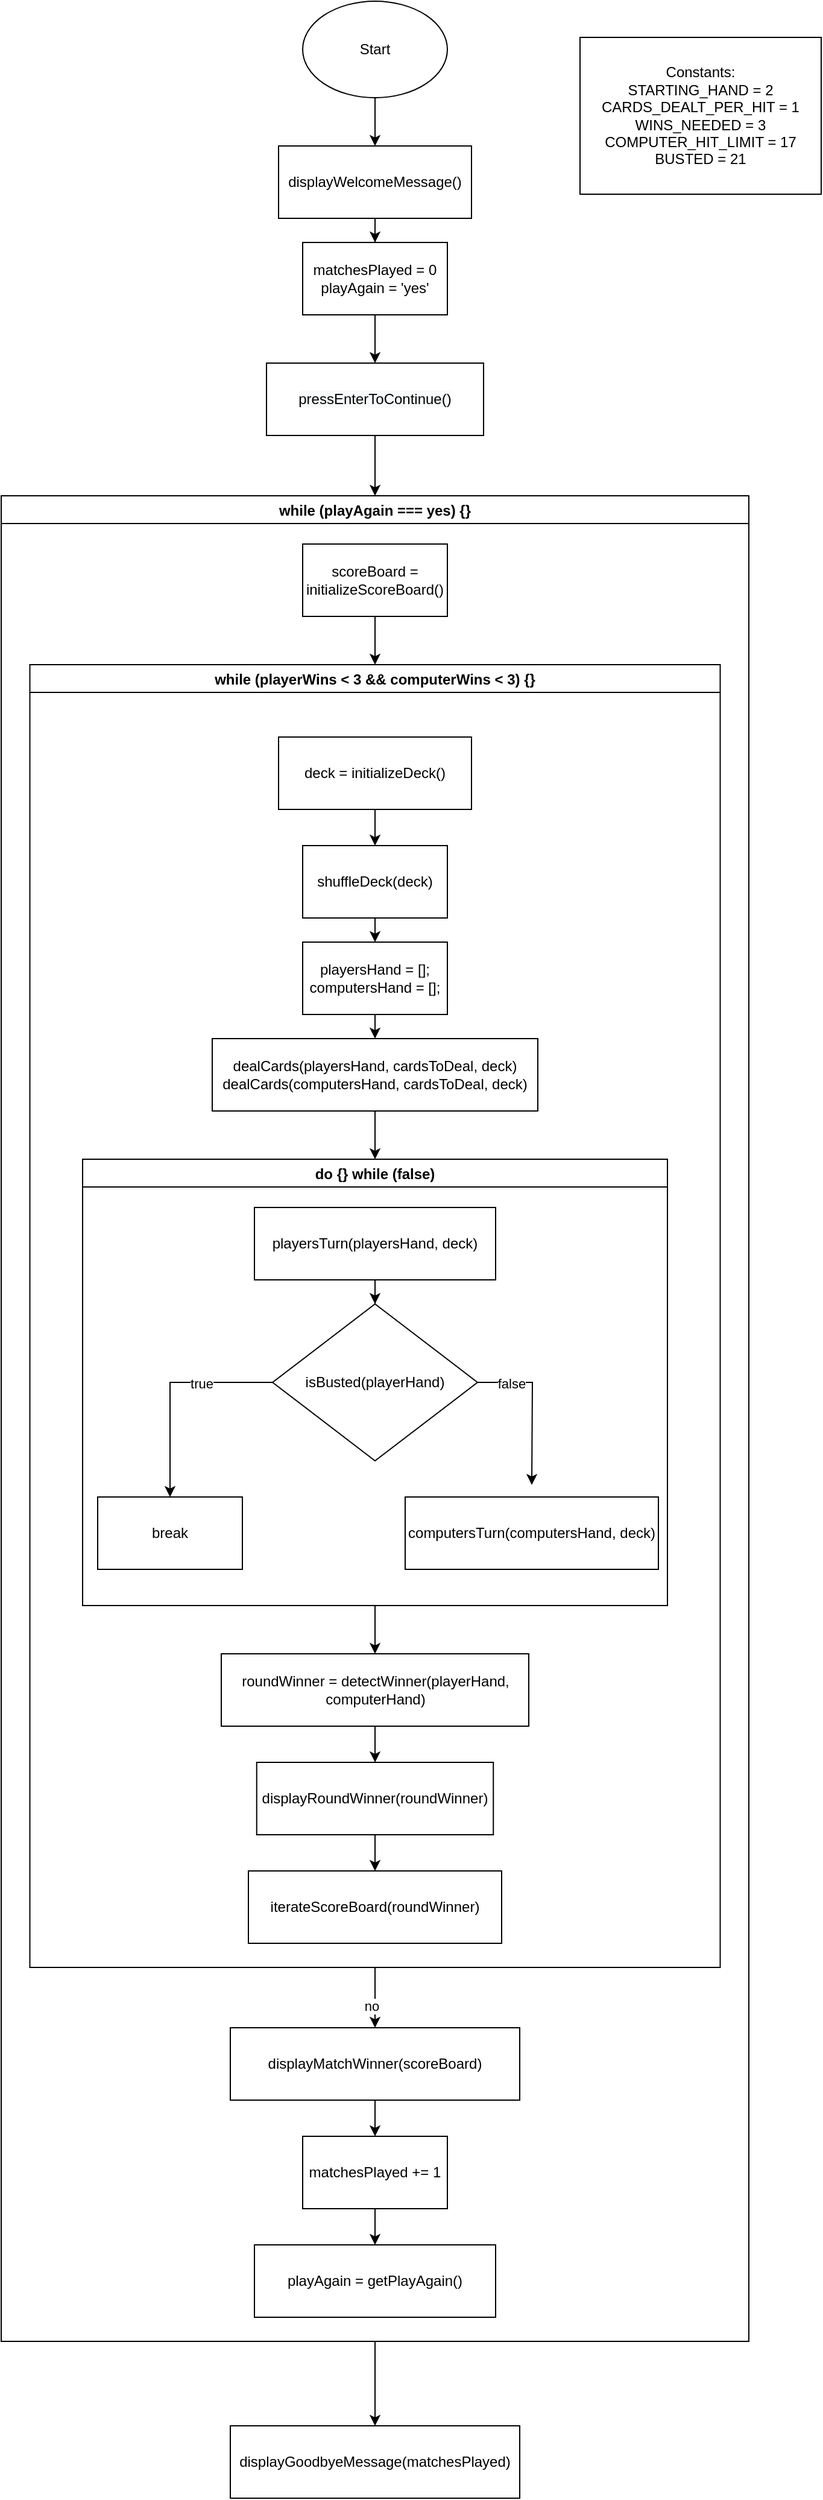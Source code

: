 <mxfile version="15.9.1" type="device" pages="2"><diagram id="lWIOy8nZNIRXL8tx4XxA" name="main"><mxGraphModel dx="700" dy="794" grid="1" gridSize="10" guides="1" tooltips="1" connect="1" arrows="1" fold="1" page="1" pageScale="1" pageWidth="850" pageHeight="1100" math="0" shadow="0"><root><mxCell id="0"/><mxCell id="1" parent="0"/><mxCell id="G7EuP2yfYpLCrUvQxQXF-17" value="" style="edgeStyle=orthogonalEdgeStyle;rounded=0;orthogonalLoop=1;jettySize=auto;html=1;" edge="1" parent="1" source="G7EuP2yfYpLCrUvQxQXF-15" target="G7EuP2yfYpLCrUvQxQXF-16"><mxGeometry relative="1" as="geometry"/></mxCell><mxCell id="G7EuP2yfYpLCrUvQxQXF-15" value="Start" style="ellipse;whiteSpace=wrap;html=1;" vertex="1" parent="1"><mxGeometry x="340" y="10" width="120" height="80" as="geometry"/></mxCell><mxCell id="VSYwUnGy4g4CMFo7M0jh-8" value="" style="edgeStyle=orthogonalEdgeStyle;rounded=0;orthogonalLoop=1;jettySize=auto;html=1;" edge="1" parent="1" source="G7EuP2yfYpLCrUvQxQXF-16" target="VSYwUnGy4g4CMFo7M0jh-7"><mxGeometry relative="1" as="geometry"/></mxCell><mxCell id="G7EuP2yfYpLCrUvQxQXF-16" value="displayWelcomeMessage()" style="whiteSpace=wrap;html=1;" vertex="1" parent="1"><mxGeometry x="320" y="130" width="160" height="60" as="geometry"/></mxCell><mxCell id="lSIhr-zPzgfz33X5Jbnh-2" value="Constants:&lt;br&gt;STARTING_HAND = 2&lt;br&gt;CARDS_DEALT_PER_HIT = 1&lt;br&gt;WINS_NEEDED = 3&lt;br&gt;COMPUTER_HIT_LIMIT = 17&lt;br&gt;BUSTED = 21" style="rounded=0;whiteSpace=wrap;html=1;" vertex="1" parent="1"><mxGeometry x="570" y="40" width="200" height="130" as="geometry"/></mxCell><mxCell id="fbfoGa27paIGRRn3t2MH-25" style="edgeStyle=orthogonalEdgeStyle;rounded=0;orthogonalLoop=1;jettySize=auto;html=1;exitX=0.5;exitY=1;exitDx=0;exitDy=0;entryX=0.5;entryY=0;entryDx=0;entryDy=0;" edge="1" parent="1" source="VSYwUnGy4g4CMFo7M0jh-1" target="fbfoGa27paIGRRn3t2MH-17"><mxGeometry relative="1" as="geometry"/></mxCell><mxCell id="VSYwUnGy4g4CMFo7M0jh-1" value="&lt;meta charset=&quot;utf-8&quot;&gt;&lt;span style=&quot;color: rgb(0, 0, 0); font-family: helvetica; font-size: 12px; font-style: normal; font-weight: 400; letter-spacing: normal; text-align: center; text-indent: 0px; text-transform: none; word-spacing: 0px; background-color: rgb(248, 249, 250); display: inline; float: none;&quot;&gt;pressEnterToContinue()&lt;/span&gt;" style="rounded=0;whiteSpace=wrap;html=1;" vertex="1" parent="1"><mxGeometry x="310" y="310" width="180" height="60" as="geometry"/></mxCell><mxCell id="fbfoGa27paIGRRn3t2MH-26" style="edgeStyle=orthogonalEdgeStyle;rounded=0;orthogonalLoop=1;jettySize=auto;html=1;exitX=0.5;exitY=1;exitDx=0;exitDy=0;entryX=0.5;entryY=0;entryDx=0;entryDy=0;" edge="1" parent="1" source="VSYwUnGy4g4CMFo7M0jh-7" target="VSYwUnGy4g4CMFo7M0jh-1"><mxGeometry relative="1" as="geometry"/></mxCell><mxCell id="VSYwUnGy4g4CMFo7M0jh-7" value="matchesPlayed = 0&lt;br&gt;playAgain = 'yes'" style="rounded=0;whiteSpace=wrap;html=1;" vertex="1" parent="1"><mxGeometry x="340" y="210" width="120" height="60" as="geometry"/></mxCell><mxCell id="VSYwUnGy4g4CMFo7M0jh-27" value="displayGoodbyeMessage(matchesPlayed)" style="whiteSpace=wrap;html=1;" vertex="1" parent="1"><mxGeometry x="280" y="2020" width="240" height="60" as="geometry"/></mxCell><mxCell id="fbfoGa27paIGRRn3t2MH-21" value="" style="edgeStyle=orthogonalEdgeStyle;rounded=0;orthogonalLoop=1;jettySize=auto;html=1;" edge="1" parent="1" source="fbfoGa27paIGRRn3t2MH-17" target="VSYwUnGy4g4CMFo7M0jh-27"><mxGeometry relative="1" as="geometry"/></mxCell><mxCell id="fbfoGa27paIGRRn3t2MH-17" value="while (playAgain === yes) {}" style="swimlane;" vertex="1" parent="1"><mxGeometry x="90" y="420" width="620" height="1530" as="geometry"><mxRectangle x="90" y="440" width="190" height="23" as="alternateBounds"/></mxGeometry></mxCell><mxCell id="VSYwUnGy4g4CMFo7M0jh-16" value="playAgain = getPlayAgain()" style="rounded=0;whiteSpace=wrap;html=1;" vertex="1" parent="fbfoGa27paIGRRn3t2MH-17"><mxGeometry x="210" y="1450" width="200" height="60" as="geometry"/></mxCell><mxCell id="fbfoGa27paIGRRn3t2MH-23" value="" style="edgeStyle=orthogonalEdgeStyle;rounded=0;orthogonalLoop=1;jettySize=auto;html=1;" edge="1" parent="fbfoGa27paIGRRn3t2MH-17" source="VSYwUnGy4g4CMFo7M0jh-22" target="VSYwUnGy4g4CMFo7M0jh-16"><mxGeometry relative="1" as="geometry"/></mxCell><mxCell id="VSYwUnGy4g4CMFo7M0jh-22" value="matchesPlayed += 1" style="rounded=0;whiteSpace=wrap;html=1;" vertex="1" parent="fbfoGa27paIGRRn3t2MH-17"><mxGeometry x="250" y="1360" width="120" height="60" as="geometry"/></mxCell><mxCell id="H_WZpx96XyZz0_W9nNRd-23" style="edgeStyle=orthogonalEdgeStyle;rounded=0;orthogonalLoop=1;jettySize=auto;html=1;exitX=0.5;exitY=1;exitDx=0;exitDy=0;entryX=0.5;entryY=0;entryDx=0;entryDy=0;" edge="1" parent="fbfoGa27paIGRRn3t2MH-17" source="H_WZpx96XyZz0_W9nNRd-20" target="VSYwUnGy4g4CMFo7M0jh-22"><mxGeometry relative="1" as="geometry"/></mxCell><mxCell id="H_WZpx96XyZz0_W9nNRd-20" value="displayMatchWinner(scoreBoard)" style="whiteSpace=wrap;html=1;" vertex="1" parent="fbfoGa27paIGRRn3t2MH-17"><mxGeometry x="190" y="1270" width="240" height="60" as="geometry"/></mxCell><mxCell id="fbfoGa27paIGRRn3t2MH-12" style="edgeStyle=orthogonalEdgeStyle;rounded=0;orthogonalLoop=1;jettySize=auto;html=1;exitX=0.5;exitY=1;exitDx=0;exitDy=0;" edge="1" parent="fbfoGa27paIGRRn3t2MH-17" source="fbfoGa27paIGRRn3t2MH-10" target="H_WZpx96XyZz0_W9nNRd-20"><mxGeometry relative="1" as="geometry"/></mxCell><mxCell id="fbfoGa27paIGRRn3t2MH-13" value="no" style="edgeLabel;html=1;align=center;verticalAlign=middle;resizable=0;points=[];" vertex="1" connectable="0" parent="fbfoGa27paIGRRn3t2MH-12"><mxGeometry x="0.253" y="-3" relative="1" as="geometry"><mxPoint as="offset"/></mxGeometry></mxCell><mxCell id="fbfoGa27paIGRRn3t2MH-10" value="while (playerWins &lt; 3 &amp;&amp; computerWins &lt; 3) {}" style="swimlane;" vertex="1" parent="fbfoGa27paIGRRn3t2MH-17"><mxGeometry x="23.75" y="140" width="572.5" height="1080" as="geometry"><mxRectangle x="23.75" y="140" width="330" height="23" as="alternateBounds"/></mxGeometry></mxCell><mxCell id="2og0o56EL1oVTJWoc_Cj-6" value="deck = initializeDeck()" style="rounded=0;whiteSpace=wrap;html=1;" vertex="1" parent="fbfoGa27paIGRRn3t2MH-10"><mxGeometry x="206.25" y="60" width="160" height="60" as="geometry"/></mxCell><mxCell id="2og0o56EL1oVTJWoc_Cj-7" value="shuffleDeck(deck)" style="rounded=0;whiteSpace=wrap;html=1;" vertex="1" parent="fbfoGa27paIGRRn3t2MH-10"><mxGeometry x="226.25" y="150" width="120" height="60" as="geometry"/></mxCell><mxCell id="R96JDSog8m2K266oRrG6-4" style="edgeStyle=orthogonalEdgeStyle;rounded=0;orthogonalLoop=1;jettySize=auto;html=1;exitX=0.5;exitY=1;exitDx=0;exitDy=0;entryX=0.5;entryY=0;entryDx=0;entryDy=0;" edge="1" parent="fbfoGa27paIGRRn3t2MH-10" source="2og0o56EL1oVTJWoc_Cj-6" target="2og0o56EL1oVTJWoc_Cj-7"><mxGeometry relative="1" as="geometry"/></mxCell><mxCell id="lSIhr-zPzgfz33X5Jbnh-1" value="dealCards(playersHand, cardsToDeal, deck)&lt;br&gt;dealCards(computersHand, cardsToDeal, deck)" style="rounded=0;whiteSpace=wrap;html=1;" vertex="1" parent="fbfoGa27paIGRRn3t2MH-10"><mxGeometry x="151.25" y="310" width="270" height="60" as="geometry"/></mxCell><mxCell id="R96JDSog8m2K266oRrG6-6" style="edgeStyle=orthogonalEdgeStyle;rounded=0;orthogonalLoop=1;jettySize=auto;html=1;exitX=0.5;exitY=1;exitDx=0;exitDy=0;entryX=0.5;entryY=0;entryDx=0;entryDy=0;" edge="1" parent="fbfoGa27paIGRRn3t2MH-10" source="wOCN2WGfuPBS22baP3_9-1" target="lSIhr-zPzgfz33X5Jbnh-1"><mxGeometry relative="1" as="geometry"/></mxCell><mxCell id="wOCN2WGfuPBS22baP3_9-1" value="playersHand = [];&lt;br&gt;computersHand = [];" style="rounded=0;whiteSpace=wrap;html=1;" vertex="1" parent="fbfoGa27paIGRRn3t2MH-10"><mxGeometry x="226.25" y="230" width="120" height="60" as="geometry"/></mxCell><mxCell id="R96JDSog8m2K266oRrG6-5" style="edgeStyle=orthogonalEdgeStyle;rounded=0;orthogonalLoop=1;jettySize=auto;html=1;exitX=0.5;exitY=1;exitDx=0;exitDy=0;entryX=0.5;entryY=0;entryDx=0;entryDy=0;" edge="1" parent="fbfoGa27paIGRRn3t2MH-10" source="2og0o56EL1oVTJWoc_Cj-7" target="wOCN2WGfuPBS22baP3_9-1"><mxGeometry relative="1" as="geometry"/></mxCell><mxCell id="iU8BF_GRnLj0OYyrMnX4-2" value="" style="edgeStyle=orthogonalEdgeStyle;rounded=0;orthogonalLoop=1;jettySize=auto;html=1;" edge="1" parent="fbfoGa27paIGRRn3t2MH-10" source="H_WZpx96XyZz0_W9nNRd-1" target="iU8BF_GRnLj0OYyrMnX4-1"><mxGeometry relative="1" as="geometry"/></mxCell><mxCell id="H_WZpx96XyZz0_W9nNRd-1" value="roundWinner = detectWinner(playerHand, computerHand)" style="rounded=0;whiteSpace=wrap;html=1;" vertex="1" parent="fbfoGa27paIGRRn3t2MH-10"><mxGeometry x="158.75" y="820" width="255" height="60" as="geometry"/></mxCell><mxCell id="fbfoGa27paIGRRn3t2MH-4" value="" style="edgeStyle=orthogonalEdgeStyle;rounded=0;orthogonalLoop=1;jettySize=auto;html=1;" edge="1" parent="fbfoGa27paIGRRn3t2MH-10" source="s9azeDoiBJM0u7TbXO3a-2" target="H_WZpx96XyZz0_W9nNRd-1"><mxGeometry relative="1" as="geometry"/></mxCell><mxCell id="s9azeDoiBJM0u7TbXO3a-2" value="do {} while (false)" style="swimlane;vertical=0;" vertex="1" parent="fbfoGa27paIGRRn3t2MH-10"><mxGeometry x="43.75" y="410" width="485" height="370" as="geometry"><mxRectangle x="157.5" y="1000" width="30" height="140" as="alternateBounds"/></mxGeometry></mxCell><mxCell id="S1wkGe-wE7DzkpoqtI-S-6" value="computersTurn(computersHand, deck)" style="whiteSpace=wrap;html=1;" vertex="1" parent="s9azeDoiBJM0u7TbXO3a-2"><mxGeometry x="267.5" y="280" width="210" height="60" as="geometry"/></mxCell><mxCell id="fBx6wxAkXaO-Atyx9gEH-1" value="playersTurn(playersHand, deck)" style="rounded=0;whiteSpace=wrap;html=1;" vertex="1" parent="s9azeDoiBJM0u7TbXO3a-2"><mxGeometry x="142.5" y="40" width="200" height="60" as="geometry"/></mxCell><mxCell id="fbfoGa27paIGRRn3t2MH-7" style="edgeStyle=orthogonalEdgeStyle;rounded=0;orthogonalLoop=1;jettySize=auto;html=1;exitX=0;exitY=0.5;exitDx=0;exitDy=0;entryX=0.5;entryY=0;entryDx=0;entryDy=0;" edge="1" parent="s9azeDoiBJM0u7TbXO3a-2" source="2uuJ_W5tQwxNVYPks0C_-1" target="H_WZpx96XyZz0_W9nNRd-9"><mxGeometry relative="1" as="geometry"/></mxCell><mxCell id="fbfoGa27paIGRRn3t2MH-9" value="true" style="edgeLabel;html=1;align=center;verticalAlign=middle;resizable=0;points=[];" vertex="1" connectable="0" parent="fbfoGa27paIGRRn3t2MH-7"><mxGeometry x="-0.344" y="1" relative="1" as="geometry"><mxPoint as="offset"/></mxGeometry></mxCell><mxCell id="2uuJ_W5tQwxNVYPks0C_-1" value="isBusted(playerHand)" style="rhombus;whiteSpace=wrap;html=1;" vertex="1" parent="s9azeDoiBJM0u7TbXO3a-2"><mxGeometry x="157.5" y="120" width="170" height="130" as="geometry"/></mxCell><mxCell id="S1wkGe-wE7DzkpoqtI-S-3" value="" style="edgeStyle=orthogonalEdgeStyle;rounded=0;orthogonalLoop=1;jettySize=auto;html=1;" edge="1" parent="s9azeDoiBJM0u7TbXO3a-2" source="fBx6wxAkXaO-Atyx9gEH-1" target="2uuJ_W5tQwxNVYPks0C_-1"><mxGeometry relative="1" as="geometry"/></mxCell><mxCell id="H_WZpx96XyZz0_W9nNRd-9" value="break" style="rounded=0;whiteSpace=wrap;html=1;" vertex="1" parent="s9azeDoiBJM0u7TbXO3a-2"><mxGeometry x="12.5" y="280" width="120" height="60" as="geometry"/></mxCell><mxCell id="fbfoGa27paIGRRn3t2MH-3" style="edgeStyle=orthogonalEdgeStyle;rounded=0;orthogonalLoop=1;jettySize=auto;html=1;exitX=0.5;exitY=1;exitDx=0;exitDy=0;" edge="1" parent="fbfoGa27paIGRRn3t2MH-10" source="lSIhr-zPzgfz33X5Jbnh-1" target="s9azeDoiBJM0u7TbXO3a-2"><mxGeometry relative="1" as="geometry"/></mxCell><mxCell id="fbfoGa27paIGRRn3t2MH-6" style="edgeStyle=orthogonalEdgeStyle;rounded=0;orthogonalLoop=1;jettySize=auto;html=1;" edge="1" parent="fbfoGa27paIGRRn3t2MH-10" source="2uuJ_W5tQwxNVYPks0C_-1"><mxGeometry relative="1" as="geometry"><mxPoint x="416.25" y="680" as="targetPoint"/></mxGeometry></mxCell><mxCell id="fbfoGa27paIGRRn3t2MH-8" value="false" style="edgeLabel;html=1;align=center;verticalAlign=middle;resizable=0;points=[];" vertex="1" connectable="0" parent="fbfoGa27paIGRRn3t2MH-6"><mxGeometry x="-0.569" y="-1" relative="1" as="geometry"><mxPoint as="offset"/></mxGeometry></mxCell><mxCell id="iU8BF_GRnLj0OYyrMnX4-3" style="edgeStyle=orthogonalEdgeStyle;rounded=0;orthogonalLoop=1;jettySize=auto;html=1;exitX=0.5;exitY=1;exitDx=0;exitDy=0;entryX=0.5;entryY=0;entryDx=0;entryDy=0;" edge="1" parent="fbfoGa27paIGRRn3t2MH-10" source="iU8BF_GRnLj0OYyrMnX4-1" target="H_WZpx96XyZz0_W9nNRd-16"><mxGeometry relative="1" as="geometry"/></mxCell><mxCell id="iU8BF_GRnLj0OYyrMnX4-1" value="displayRoundWinner(roundWinner)" style="rounded=0;whiteSpace=wrap;html=1;" vertex="1" parent="fbfoGa27paIGRRn3t2MH-10"><mxGeometry x="188.12" y="910" width="196.25" height="60" as="geometry"/></mxCell><mxCell id="H_WZpx96XyZz0_W9nNRd-16" value="iterateScoreBoard(roundWinner)" style="rounded=0;whiteSpace=wrap;html=1;" vertex="1" parent="fbfoGa27paIGRRn3t2MH-10"><mxGeometry x="181.25" y="1000" width="210" height="60" as="geometry"/></mxCell><mxCell id="xpywK_C7ixjpaBhUuqqu-1" value="scoreBoard = initializeScoreBoard()" style="rounded=0;whiteSpace=wrap;html=1;" vertex="1" parent="fbfoGa27paIGRRn3t2MH-17"><mxGeometry x="250" y="40" width="120" height="60" as="geometry"/></mxCell><mxCell id="fbfoGa27paIGRRn3t2MH-16" style="edgeStyle=orthogonalEdgeStyle;rounded=0;orthogonalLoop=1;jettySize=auto;html=1;exitX=0.5;exitY=1;exitDx=0;exitDy=0;entryX=0.5;entryY=0;entryDx=0;entryDy=0;" edge="1" parent="fbfoGa27paIGRRn3t2MH-17" source="xpywK_C7ixjpaBhUuqqu-1" target="fbfoGa27paIGRRn3t2MH-10"><mxGeometry relative="1" as="geometry"/></mxCell></root></mxGraphModel></diagram><diagram id="n4_nzrnBQvCJm1TjXlZz" name="functions"><mxGraphModel dx="700" dy="794" grid="1" gridSize="10" guides="1" tooltips="1" connect="1" arrows="1" fold="1" page="1" pageScale="1" pageWidth="850" pageHeight="1100" math="0" shadow="0"><root><mxCell id="cDJ7r_4bZ1670VVDA0Gz-0"/><mxCell id="cDJ7r_4bZ1670VVDA0Gz-1" parent="cDJ7r_4bZ1670VVDA0Gz-0"/><mxCell id="zrqhie_4JizUkS_XKre7-0" value="&lt;u&gt;displayWelcomeMessage()&lt;/u&gt;&lt;br&gt;input: none&lt;br&gt;output: welcome message and rules" style="rounded=0;whiteSpace=wrap;html=1;" vertex="1" parent="cDJ7r_4bZ1670VVDA0Gz-1"><mxGeometry x="70" y="30" width="180" height="70" as="geometry"/></mxCell><mxCell id="PYx_ri3zrA_lzCp15a-L-0" value="&lt;u&gt;initializeDeck()&lt;/u&gt;&lt;br&gt;input: none&lt;br&gt;output: array of nested arrays" style="rounded=0;whiteSpace=wrap;html=1;" vertex="1" parent="cDJ7r_4bZ1670VVDA0Gz-1"><mxGeometry x="80" y="130" width="160" height="60" as="geometry"/></mxCell><mxCell id="PYx_ri3zrA_lzCp15a-L-1" value="&lt;u&gt;shuffleDeck(deck)&lt;br&gt;&lt;/u&gt;input: array of nested arrays&lt;br&gt;output: undefined&lt;br&gt;side effect: mutate argument" style="rounded=0;whiteSpace=wrap;html=1;" vertex="1" parent="cDJ7r_4bZ1670VVDA0Gz-1"><mxGeometry x="80" y="220" width="160" height="60" as="geometry"/></mxCell><mxCell id="3R_786Y3xnzBu3Ss2iaW-0" value="&lt;u&gt;dealCards(targetHand, cardsToDeal, deck)&lt;br&gt;&lt;/u&gt;input: array, number, array&lt;br&gt;output: undefined&lt;br&gt;side effect: remove cards from deck&lt;br&gt;side effect: add cards to hand" style="rounded=0;whiteSpace=wrap;html=1;" vertex="1" parent="cDJ7r_4bZ1670VVDA0Gz-1"><mxGeometry x="50" y="300" width="250" height="130" as="geometry"/></mxCell><mxCell id="BvNdI8oHA_ocOKxc4Jlu-0" value="&lt;u&gt;playersTurn(playersHand, deck):&lt;/u&gt;&lt;br&gt;input: array, array&lt;br&gt;output: ??&lt;br&gt;side Effect" style="rounded=0;whiteSpace=wrap;html=1;" vertex="1" parent="cDJ7r_4bZ1670VVDA0Gz-1"><mxGeometry x="50" y="450" width="250" height="90" as="geometry"/></mxCell><mxCell id="xfq6ZlDza7jPKD-U517V-0" value="&lt;span&gt;&lt;u&gt;initializeScoreBoard()&lt;/u&gt;&lt;br&gt;input: none&lt;br&gt;output: object&lt;br&gt;&lt;/span&gt;" style="rounded=0;whiteSpace=wrap;html=1;" vertex="1" parent="cDJ7r_4bZ1670VVDA0Gz-1"><mxGeometry x="332.5" y="30" width="120" height="60" as="geometry"/></mxCell><mxCell id="xfq6ZlDza7jPKD-U517V-1" value="&lt;u&gt;displayScoreBoard(scoreBoard):&lt;/u&gt;&lt;br&gt;input: object&lt;br&gt;output: undefined&lt;br&gt;side effect: write to Screen" style="rounded=0;whiteSpace=wrap;html=1;" vertex="1" parent="cDJ7r_4bZ1670VVDA0Gz-1"><mxGeometry x="332.5" y="120" width="197.5" height="90" as="geometry"/></mxCell><mxCell id="xfq6ZlDza7jPKD-U517V-4" value="&lt;u&gt;displayPlayersHand(playersHand)&lt;/u&gt;" style="rounded=0;whiteSpace=wrap;html=1;" vertex="1" parent="cDJ7r_4bZ1670VVDA0Gz-1"><mxGeometry x="335" y="230" width="215" height="50" as="geometry"/></mxCell><mxCell id="cseQML7WKYOXNM2w_3P0-3" style="edgeStyle=orthogonalEdgeStyle;rounded=0;orthogonalLoop=1;jettySize=auto;html=1;exitX=1;exitY=0.5;exitDx=0;exitDy=0;entryX=0;entryY=0.5;entryDx=0;entryDy=0;" edge="1" parent="cDJ7r_4bZ1670VVDA0Gz-1" target="cseQML7WKYOXNM2w_3P0-2"><mxGeometry relative="1" as="geometry"><mxPoint x="315" y="775" as="sourcePoint"/></mxGeometry></mxCell><mxCell id="cseQML7WKYOXNM2w_3P0-6" value="yes" style="edgeLabel;html=1;align=center;verticalAlign=middle;resizable=0;points=[];" vertex="1" connectable="0" parent="cseQML7WKYOXNM2w_3P0-3"><mxGeometry x="-0.467" y="3" relative="1" as="geometry"><mxPoint as="offset"/></mxGeometry></mxCell><mxCell id="855MFE_q6mwZ8Rrm0cke-14" value="playersTurn(playersHand, deck)" style="text;html=1;strokeColor=none;fillColor=none;align=center;verticalAlign=middle;whiteSpace=wrap;rounded=0;" vertex="1" parent="cDJ7r_4bZ1670VVDA0Gz-1"><mxGeometry x="292.5" y="580" width="220" height="30" as="geometry"/></mxCell><mxCell id="0thbAXHFlwU5QXXglq_e-0" value="getPlayerChoice():&lt;br&gt;input:&amp;nbsp;&lt;br&gt;output: 'hit' or 'stay'" style="rounded=0;whiteSpace=wrap;html=1;" vertex="1" parent="cDJ7r_4bZ1670VVDA0Gz-1"><mxGeometry x="620" y="320" width="120" height="60" as="geometry"/></mxCell><mxCell id="R6OLeNdQOWShAsoNwSpG-0" value="&lt;u&gt;computersTurn(computersHand, deck):&lt;/u&gt;&lt;br&gt;input: array, array&lt;br&gt;output: ??&lt;br&gt;side Effect" style="rounded=0;whiteSpace=wrap;html=1;" vertex="1" parent="cDJ7r_4bZ1670VVDA0Gz-1"><mxGeometry x="450" y="410" width="250" height="90" as="geometry"/></mxCell><mxCell id="R6OLeNdQOWShAsoNwSpG-3" value="getPlayerChoice()" style="text;html=1;strokeColor=none;fillColor=none;align=center;verticalAlign=middle;whiteSpace=wrap;rounded=0;" vertex="1" parent="cDJ7r_4bZ1670VVDA0Gz-1"><mxGeometry x="1055" y="410" width="120" height="30" as="geometry"/></mxCell><mxCell id="R6OLeNdQOWShAsoNwSpG-15" value="" style="edgeStyle=orthogonalEdgeStyle;rounded=0;orthogonalLoop=1;jettySize=auto;html=1;" edge="1" parent="cDJ7r_4bZ1670VVDA0Gz-1" source="R6OLeNdQOWShAsoNwSpG-13" target="R6OLeNdQOWShAsoNwSpG-14"><mxGeometry relative="1" as="geometry"/></mxCell><mxCell id="R6OLeNdQOWShAsoNwSpG-18" value="yes" style="edgeLabel;html=1;align=center;verticalAlign=middle;resizable=0;points=[];" vertex="1" connectable="0" parent="R6OLeNdQOWShAsoNwSpG-15"><mxGeometry x="-0.033" relative="1" as="geometry"><mxPoint as="offset"/></mxGeometry></mxCell><mxCell id="R6OLeNdQOWShAsoNwSpG-17" value="" style="edgeStyle=orthogonalEdgeStyle;rounded=0;orthogonalLoop=1;jettySize=auto;html=1;" edge="1" parent="cDJ7r_4bZ1670VVDA0Gz-1" source="R6OLeNdQOWShAsoNwSpG-13" target="R6OLeNdQOWShAsoNwSpG-16"><mxGeometry relative="1" as="geometry"/></mxCell><mxCell id="R6OLeNdQOWShAsoNwSpG-19" value="no" style="edgeLabel;html=1;align=center;verticalAlign=middle;resizable=0;points=[];" vertex="1" connectable="0" parent="R6OLeNdQOWShAsoNwSpG-17"><mxGeometry x="-0.133" y="1" relative="1" as="geometry"><mxPoint as="offset"/></mxGeometry></mxCell><mxCell id="R6OLeNdQOWShAsoNwSpG-13" value="playerChoice === 'h'||'hit'" style="rhombus;whiteSpace=wrap;html=1;" vertex="1" parent="cDJ7r_4bZ1670VVDA0Gz-1"><mxGeometry x="1055" y="790" width="120" height="110" as="geometry"/></mxCell><mxCell id="R6OLeNdQOWShAsoNwSpG-14" value="return 'hit'" style="whiteSpace=wrap;html=1;" vertex="1" parent="cDJ7r_4bZ1670VVDA0Gz-1"><mxGeometry x="860" y="815" width="120" height="60" as="geometry"/></mxCell><mxCell id="R6OLeNdQOWShAsoNwSpG-16" value="return 'stay'" style="whiteSpace=wrap;html=1;" vertex="1" parent="cDJ7r_4bZ1670VVDA0Gz-1"><mxGeometry x="1260" y="815" width="120" height="60" as="geometry"/></mxCell><mxCell id="R6OLeNdQOWShAsoNwSpG-20" value="&lt;u&gt;validPlayerChoice(playerChoice)&lt;br&gt;&lt;/u&gt;input: string&lt;br&gt;output: boolean" style="rounded=0;whiteSpace=wrap;html=1;" vertex="1" parent="cDJ7r_4bZ1670VVDA0Gz-1"><mxGeometry x="580" y="35" width="230" height="85" as="geometry"/></mxCell><mxCell id="R6OLeNdQOWShAsoNwSpG-21" value="&lt;span style=&quot;color: rgb(0 , 0 , 0) ; font-family: &amp;#34;helvetica&amp;#34; ; font-size: 12px ; font-style: normal ; font-weight: 400 ; letter-spacing: normal ; text-align: center ; text-indent: 0px ; text-transform: none ; word-spacing: 0px ; background-color: rgb(248 , 249 , 250)&quot;&gt;computersTurn(computersHand, deck)&lt;/span&gt;" style="text;whiteSpace=wrap;html=1;" vertex="1" parent="cDJ7r_4bZ1670VVDA0Gz-1"><mxGeometry x="410" y="1490" width="210" height="30" as="geometry"/></mxCell><mxCell id="cseQML7WKYOXNM2w_3P0-5" style="edgeStyle=orthogonalEdgeStyle;rounded=0;orthogonalLoop=1;jettySize=auto;html=1;exitX=1;exitY=0.5;exitDx=0;exitDy=0;entryX=0;entryY=0.5;entryDx=0;entryDy=0;" edge="1" parent="cDJ7r_4bZ1670VVDA0Gz-1" source="cseQML7WKYOXNM2w_3P0-2"><mxGeometry relative="1" as="geometry"><mxPoint x="610" y="775" as="targetPoint"/></mxGeometry></mxCell><mxCell id="0zO5BBuyVVkh_nL7X4V7-0" value="&lt;u&gt;displayComputersHand(computersHand, status = 'shown')&lt;br&gt;&lt;/u&gt;input: Array&lt;br&gt;output: undefine&lt;br&gt;side effect: write to screen&lt;br&gt;&lt;br&gt;if status === 'hidden' hide last card&lt;br&gt;else show all cards" style="rounded=0;whiteSpace=wrap;html=1;" vertex="1" parent="cDJ7r_4bZ1670VVDA0Gz-1"><mxGeometry x="590" y="140" width="380" height="150" as="geometry"/></mxCell><mxCell id="TOUtgzejCxp13pIscxJF-4" style="edgeStyle=orthogonalEdgeStyle;rounded=0;orthogonalLoop=1;jettySize=auto;html=1;exitX=0.5;exitY=1;exitDx=0;exitDy=0;entryX=0.5;entryY=0;entryDx=0;entryDy=0;" edge="1" parent="cDJ7r_4bZ1670VVDA0Gz-1" source="TOUtgzejCxp13pIscxJF-0" target="R6OLeNdQOWShAsoNwSpG-13"><mxGeometry relative="1" as="geometry"/></mxCell><mxCell id="TOUtgzejCxp13pIscxJF-0" value="while (!validPlayerChoice(playerChoice))" style="swimlane;" vertex="1" parent="cDJ7r_4bZ1670VVDA0Gz-1"><mxGeometry x="950" y="540" width="330" height="210" as="geometry"><mxRectangle x="880" y="590" width="260" height="23" as="alternateBounds"/></mxGeometry></mxCell><mxCell id="R6OLeNdQOWShAsoNwSpG-5" value="" style="edgeStyle=orthogonalEdgeStyle;rounded=0;orthogonalLoop=1;jettySize=auto;html=1;" edge="1" parent="TOUtgzejCxp13pIscxJF-0" source="R6OLeNdQOWShAsoNwSpG-2" target="R6OLeNdQOWShAsoNwSpG-4"><mxGeometry relative="1" as="geometry"/></mxCell><mxCell id="R6OLeNdQOWShAsoNwSpG-4" value="playerChoice = get user input.toLowerCase()" style="rounded=0;whiteSpace=wrap;html=1;" vertex="1" parent="TOUtgzejCxp13pIscxJF-0"><mxGeometry x="40" y="130" width="250" height="50" as="geometry"/></mxCell><mxCell id="R6OLeNdQOWShAsoNwSpG-2" value="Would you like to hit or stay? h or hit to hit, s or stay to stay" style="rounded=0;whiteSpace=wrap;html=1;" vertex="1" parent="TOUtgzejCxp13pIscxJF-0"><mxGeometry x="70" y="45" width="190" height="50" as="geometry"/></mxCell><mxCell id="TOUtgzejCxp13pIscxJF-3" style="edgeStyle=orthogonalEdgeStyle;rounded=0;orthogonalLoop=1;jettySize=auto;html=1;exitX=0.5;exitY=1;exitDx=0;exitDy=0;entryX=0.5;entryY=0;entryDx=0;entryDy=0;" edge="1" parent="cDJ7r_4bZ1670VVDA0Gz-1" source="TOUtgzejCxp13pIscxJF-1" target="TOUtgzejCxp13pIscxJF-0"><mxGeometry relative="1" as="geometry"/></mxCell><mxCell id="TOUtgzejCxp13pIscxJF-1" value="let playerChoice" style="rounded=0;whiteSpace=wrap;html=1;" vertex="1" parent="cDJ7r_4bZ1670VVDA0Gz-1"><mxGeometry x="1055" y="440" width="120" height="60" as="geometry"/></mxCell><mxCell id="TOUtgzejCxp13pIscxJF-5" value="while(true)" style="swimlane;" vertex="1" parent="cDJ7r_4bZ1670VVDA0Gz-1"><mxGeometry x="18.75" y="610" width="747.5" height="830" as="geometry"/></mxCell><mxCell id="rKf-JmeeiRAmzlHNP1AQ-1" style="edgeStyle=orthogonalEdgeStyle;rounded=0;orthogonalLoop=1;jettySize=auto;html=1;exitX=0.5;exitY=1;exitDx=0;exitDy=0;entryX=0.5;entryY=0;entryDx=0;entryDy=0;" edge="1" parent="TOUtgzejCxp13pIscxJF-5" source="TOUtgzejCxp13pIscxJF-6" target="cseQML7WKYOXNM2w_3P0-7"><mxGeometry relative="1" as="geometry"/></mxCell><mxCell id="TOUtgzejCxp13pIscxJF-6" value="displayScoreBoard(scoreBoard)&lt;br&gt;displayPlayersHand(playersHand)&lt;br&gt;displayComputersHand(computersHand, 'hidden')" style="whiteSpace=wrap;html=1;rounded=0;" vertex="1" parent="TOUtgzejCxp13pIscxJF-5"><mxGeometry x="40" y="40" width="320" height="60" as="geometry"/></mxCell><mxCell id="TOUtgzejCxp13pIscxJF-11" value="" style="edgeStyle=orthogonalEdgeStyle;rounded=0;orthogonalLoop=1;jettySize=auto;html=1;" edge="1" parent="TOUtgzejCxp13pIscxJF-5" source="TOUtgzejCxp13pIscxJF-7" target="TOUtgzejCxp13pIscxJF-9"><mxGeometry relative="1" as="geometry"/></mxCell><mxCell id="TOUtgzejCxp13pIscxJF-13" value="true" style="edgeLabel;html=1;align=center;verticalAlign=middle;resizable=0;points=[];" vertex="1" connectable="0" parent="TOUtgzejCxp13pIscxJF-11"><mxGeometry x="-0.3" y="-1" relative="1" as="geometry"><mxPoint as="offset"/></mxGeometry></mxCell><mxCell id="rKf-JmeeiRAmzlHNP1AQ-3" style="edgeStyle=orthogonalEdgeStyle;rounded=0;orthogonalLoop=1;jettySize=auto;html=1;exitX=1;exitY=0.5;exitDx=0;exitDy=0;entryX=0;entryY=0.5;entryDx=0;entryDy=0;" edge="1" parent="TOUtgzejCxp13pIscxJF-5" source="TOUtgzejCxp13pIscxJF-7" target="855MFE_q6mwZ8Rrm0cke-3"><mxGeometry relative="1" as="geometry"/></mxCell><mxCell id="rKf-JmeeiRAmzlHNP1AQ-4" value="false" style="edgeLabel;html=1;align=center;verticalAlign=middle;resizable=0;points=[];" vertex="1" connectable="0" parent="rKf-JmeeiRAmzlHNP1AQ-3"><mxGeometry x="-0.217" y="-1" relative="1" as="geometry"><mxPoint as="offset"/></mxGeometry></mxCell><mxCell id="TOUtgzejCxp13pIscxJF-7" value="total(playersHand) &amp;gt; MAX_TOTAL" style="rhombus;whiteSpace=wrap;html=1;" vertex="1" parent="TOUtgzejCxp13pIscxJF-5"><mxGeometry x="120" y="250" width="160" height="130" as="geometry"/></mxCell><mxCell id="TOUtgzejCxp13pIscxJF-8" value="break" style="whiteSpace=wrap;html=1;" vertex="1" parent="TOUtgzejCxp13pIscxJF-5"><mxGeometry x="140" y="530" width="120" height="60" as="geometry"/></mxCell><mxCell id="TOUtgzejCxp13pIscxJF-12" value="" style="edgeStyle=orthogonalEdgeStyle;rounded=0;orthogonalLoop=1;jettySize=auto;html=1;" edge="1" parent="TOUtgzejCxp13pIscxJF-5" source="TOUtgzejCxp13pIscxJF-9" target="TOUtgzejCxp13pIscxJF-8"><mxGeometry relative="1" as="geometry"/></mxCell><mxCell id="TOUtgzejCxp13pIscxJF-9" value="displayBustedMessage(player)" style="rounded=0;whiteSpace=wrap;html=1;" vertex="1" parent="TOUtgzejCxp13pIscxJF-5"><mxGeometry x="110" y="420" width="180" height="60" as="geometry"/></mxCell><mxCell id="855MFE_q6mwZ8Rrm0cke-3" value="playerChoice = getPlayerChoice()" style="rounded=0;whiteSpace=wrap;html=1;" vertex="1" parent="TOUtgzejCxp13pIscxJF-5"><mxGeometry x="462.5" y="285" width="175" height="60" as="geometry"/></mxCell><mxCell id="855MFE_q6mwZ8Rrm0cke-7" value="playerchoice === hit or stay" style="rhombus;whiteSpace=wrap;html=1;" vertex="1" parent="TOUtgzejCxp13pIscxJF-5"><mxGeometry x="477.5" y="410" width="145" height="140" as="geometry"/></mxCell><mxCell id="855MFE_q6mwZ8Rrm0cke-2" value="" style="edgeStyle=orthogonalEdgeStyle;rounded=0;orthogonalLoop=1;jettySize=auto;html=1;" edge="1" parent="TOUtgzejCxp13pIscxJF-5" source="855MFE_q6mwZ8Rrm0cke-3" target="855MFE_q6mwZ8Rrm0cke-7"><mxGeometry relative="1" as="geometry"/></mxCell><mxCell id="0thbAXHFlwU5QXXglq_e-1" value="dealCards(playersHand, CARDS_DEALT_PER_HIT, deck)" style="whiteSpace=wrap;html=1;" vertex="1" parent="TOUtgzejCxp13pIscxJF-5"><mxGeometry x="452.5" y="600" width="195" height="80" as="geometry"/></mxCell><mxCell id="0thbAXHFlwU5QXXglq_e-2" value="" style="edgeStyle=orthogonalEdgeStyle;rounded=0;orthogonalLoop=1;jettySize=auto;html=1;" edge="1" parent="TOUtgzejCxp13pIscxJF-5" source="855MFE_q6mwZ8Rrm0cke-7" target="0thbAXHFlwU5QXXglq_e-1"><mxGeometry relative="1" as="geometry"/></mxCell><mxCell id="R6OLeNdQOWShAsoNwSpG-1" value="hit" style="edgeLabel;html=1;align=center;verticalAlign=middle;resizable=0;points=[];" vertex="1" connectable="0" parent="0thbAXHFlwU5QXXglq_e-2"><mxGeometry y="1" relative="1" as="geometry"><mxPoint as="offset"/></mxGeometry></mxCell><mxCell id="rKf-JmeeiRAmzlHNP1AQ-2" style="edgeStyle=orthogonalEdgeStyle;rounded=0;orthogonalLoop=1;jettySize=auto;html=1;exitX=0.5;exitY=1;exitDx=0;exitDy=0;entryX=0.5;entryY=0;entryDx=0;entryDy=0;" edge="1" parent="TOUtgzejCxp13pIscxJF-5" source="cseQML7WKYOXNM2w_3P0-7" target="TOUtgzejCxp13pIscxJF-7"><mxGeometry relative="1" as="geometry"/></mxCell><mxCell id="cseQML7WKYOXNM2w_3P0-7" value="displayTotal(playerHand)" style="rounded=0;whiteSpace=wrap;html=1;" vertex="1" parent="TOUtgzejCxp13pIscxJF-5"><mxGeometry x="80" y="150" width="240" height="60" as="geometry"/></mxCell><mxCell id="cseQML7WKYOXNM2w_3P0-11" value="DELETE???&lt;br&gt;displayDealtCard(playersHand)" style="rounded=0;whiteSpace=wrap;html=1;" vertex="1" parent="TOUtgzejCxp13pIscxJF-5"><mxGeometry x="435" y="740" width="230" height="60" as="geometry"/></mxCell><mxCell id="cseQML7WKYOXNM2w_3P0-13" value="" style="edgeStyle=orthogonalEdgeStyle;rounded=0;orthogonalLoop=1;jettySize=auto;html=1;" edge="1" parent="TOUtgzejCxp13pIscxJF-5" source="0thbAXHFlwU5QXXglq_e-1" target="cseQML7WKYOXNM2w_3P0-11"><mxGeometry relative="1" as="geometry"/></mxCell><mxCell id="TOUtgzejCxp13pIscxJF-17" value="Break" style="rounded=0;whiteSpace=wrap;html=1;" vertex="1" parent="TOUtgzejCxp13pIscxJF-5"><mxGeometry x="301.25" y="610" width="120" height="60" as="geometry"/></mxCell><mxCell id="TOUtgzejCxp13pIscxJF-16" style="edgeStyle=orthogonalEdgeStyle;rounded=0;orthogonalLoop=1;jettySize=auto;html=1;" edge="1" parent="TOUtgzejCxp13pIscxJF-5" source="855MFE_q6mwZ8Rrm0cke-7" target="TOUtgzejCxp13pIscxJF-17"><mxGeometry relative="1" as="geometry"><mxPoint x="320" y="660" as="targetPoint"/></mxGeometry></mxCell><mxCell id="TOUtgzejCxp13pIscxJF-18" value="stay" style="edgeLabel;html=1;align=center;verticalAlign=middle;resizable=0;points=[];" vertex="1" connectable="0" parent="TOUtgzejCxp13pIscxJF-16"><mxGeometry x="-0.463" y="3" relative="1" as="geometry"><mxPoint x="1" as="offset"/></mxGeometry></mxCell><mxCell id="TOUtgzejCxp13pIscxJF-20" value="while(true)" style="swimlane;" vertex="1" parent="cDJ7r_4bZ1670VVDA0Gz-1"><mxGeometry x="18.75" y="1520" width="971.25" height="820" as="geometry"/></mxCell><mxCell id="TOUtgzejCxp13pIscxJF-24" value="" style="edgeStyle=orthogonalEdgeStyle;rounded=0;orthogonalLoop=1;jettySize=auto;html=1;" edge="1" parent="TOUtgzejCxp13pIscxJF-20" source="TOUtgzejCxp13pIscxJF-21" target="R6OLeNdQOWShAsoNwSpG-24"><mxGeometry relative="1" as="geometry"/></mxCell><mxCell id="TOUtgzejCxp13pIscxJF-21" value="displayScoreBoard(scoreBoard)&lt;br&gt;displayPlayersHand(playersHand)&lt;br&gt;displayComputersHand(computersHand)" style="whiteSpace=wrap;html=1;rounded=0;" vertex="1" parent="TOUtgzejCxp13pIscxJF-20"><mxGeometry x="21.25" y="55" width="320" height="60" as="geometry"/></mxCell><mxCell id="R6OLeNdQOWShAsoNwSpG-25" value="break" style="whiteSpace=wrap;html=1;" vertex="1" parent="TOUtgzejCxp13pIscxJF-20"><mxGeometry x="121.25" y="490" width="120" height="60" as="geometry"/></mxCell><mxCell id="TOUtgzejCxp13pIscxJF-23" value="" style="edgeStyle=orthogonalEdgeStyle;rounded=0;orthogonalLoop=1;jettySize=auto;html=1;" edge="1" parent="TOUtgzejCxp13pIscxJF-20" source="s15GijElCSeHyAbzIUnq-0" target="R6OLeNdQOWShAsoNwSpG-25"><mxGeometry relative="1" as="geometry"/></mxCell><mxCell id="s15GijElCSeHyAbzIUnq-0" value="displayBustedMessage(computer)" style="rounded=0;whiteSpace=wrap;html=1;" vertex="1" parent="TOUtgzejCxp13pIscxJF-20"><mxGeometry x="81.25" y="350" width="200" height="60" as="geometry"/></mxCell><mxCell id="TOUtgzejCxp13pIscxJF-22" value="true" style="edgeStyle=orthogonalEdgeStyle;rounded=0;orthogonalLoop=1;jettySize=auto;html=1;" edge="1" parent="TOUtgzejCxp13pIscxJF-20" source="R6OLeNdQOWShAsoNwSpG-24" target="s15GijElCSeHyAbzIUnq-0"><mxGeometry relative="1" as="geometry"/></mxCell><mxCell id="TOUtgzejCxp13pIscxJF-25" style="edgeStyle=orthogonalEdgeStyle;rounded=0;orthogonalLoop=1;jettySize=auto;html=1;exitX=1;exitY=0.5;exitDx=0;exitDy=0;entryX=0;entryY=0.5;entryDx=0;entryDy=0;" edge="1" parent="TOUtgzejCxp13pIscxJF-20" source="R6OLeNdQOWShAsoNwSpG-24" target="Gkc9pbLKTiXT-KiwJgWG-0"><mxGeometry relative="1" as="geometry"><mxPoint x="371.25" y="235" as="targetPoint"/></mxGeometry></mxCell><mxCell id="TOUtgzejCxp13pIscxJF-26" value="false" style="edgeLabel;html=1;align=center;verticalAlign=middle;resizable=0;points=[];" vertex="1" connectable="0" parent="TOUtgzejCxp13pIscxJF-25"><mxGeometry x="-0.255" y="3" relative="1" as="geometry"><mxPoint as="offset"/></mxGeometry></mxCell><mxCell id="R6OLeNdQOWShAsoNwSpG-24" value="isBusted(computersHand)" style="rhombus;whiteSpace=wrap;html=1;" vertex="1" parent="TOUtgzejCxp13pIscxJF-20"><mxGeometry x="101.25" y="170" width="160" height="130" as="geometry"/></mxCell><mxCell id="TOUtgzejCxp13pIscxJF-29" value="stay" style="edgeStyle=orthogonalEdgeStyle;rounded=0;orthogonalLoop=1;jettySize=auto;html=1;exitX=0.5;exitY=1;exitDx=0;exitDy=0;" edge="1" parent="TOUtgzejCxp13pIscxJF-20" source="Gkc9pbLKTiXT-KiwJgWG-2" target="5KXIiAznGX0qiSnYa1Jd-3"><mxGeometry relative="1" as="geometry"><mxPoint x="523.18" y="500.004" as="sourcePoint"/></mxGeometry></mxCell><mxCell id="vdFEEu38Fo7SVZQzxs_X-3" value="hit" style="edgeStyle=orthogonalEdgeStyle;rounded=0;orthogonalLoop=1;jettySize=auto;html=1;exitX=1;exitY=0.5;exitDx=0;exitDy=0;entryX=0;entryY=0.5;entryDx=0;entryDy=0;" edge="1" parent="TOUtgzejCxp13pIscxJF-20" source="Gkc9pbLKTiXT-KiwJgWG-2" target="vdFEEu38Fo7SVZQzxs_X-2"><mxGeometry relative="1" as="geometry"><mxPoint x="620.63" y="417.5" as="sourcePoint"/></mxGeometry></mxCell><mxCell id="vdFEEu38Fo7SVZQzxs_X-1" style="edgeStyle=orthogonalEdgeStyle;rounded=0;orthogonalLoop=1;jettySize=auto;html=1;exitX=0.5;exitY=1;exitDx=0;exitDy=0;entryX=0.5;entryY=0;entryDx=0;entryDy=0;" edge="1" parent="TOUtgzejCxp13pIscxJF-20" source="5KXIiAznGX0qiSnYa1Jd-3" target="TOUtgzejCxp13pIscxJF-27"><mxGeometry relative="1" as="geometry"/></mxCell><mxCell id="5KXIiAznGX0qiSnYa1Jd-3" value="displayComputerChoice(stay)" style="whiteSpace=wrap;html=1;" vertex="1" parent="TOUtgzejCxp13pIscxJF-20"><mxGeometry x="428.13" y="555.05" width="192.5" height="60" as="geometry"/></mxCell><mxCell id="TOUtgzejCxp13pIscxJF-27" value="break" style="rounded=0;whiteSpace=wrap;html=1;" vertex="1" parent="TOUtgzejCxp13pIscxJF-20"><mxGeometry x="464.38" y="715.05" width="120" height="60" as="geometry"/></mxCell><mxCell id="5KXIiAznGX0qiSnYa1Jd-14" value="dealCards(computersHand, CARDS_DEALT_PER_HIT, deck)" style="whiteSpace=wrap;html=1;" vertex="1" parent="TOUtgzejCxp13pIscxJF-20"><mxGeometry x="706.88" y="532.5" width="195" height="80" as="geometry"/></mxCell><mxCell id="vdFEEu38Fo7SVZQzxs_X-4" style="edgeStyle=orthogonalEdgeStyle;rounded=0;orthogonalLoop=1;jettySize=auto;html=1;exitX=0.5;exitY=1;exitDx=0;exitDy=0;entryX=0.5;entryY=0;entryDx=0;entryDy=0;" edge="1" parent="TOUtgzejCxp13pIscxJF-20" source="vdFEEu38Fo7SVZQzxs_X-2" target="5KXIiAznGX0qiSnYa1Jd-14"><mxGeometry relative="1" as="geometry"/></mxCell><mxCell id="vdFEEu38Fo7SVZQzxs_X-2" value="displayComputerChoice(hit)" style="whiteSpace=wrap;html=1;" vertex="1" parent="TOUtgzejCxp13pIscxJF-20"><mxGeometry x="708.13" y="389" width="192.5" height="55" as="geometry"/></mxCell><mxCell id="Gkc9pbLKTiXT-KiwJgWG-3" value="" style="edgeStyle=orthogonalEdgeStyle;rounded=0;orthogonalLoop=1;jettySize=auto;html=1;" edge="1" parent="TOUtgzejCxp13pIscxJF-20" source="Gkc9pbLKTiXT-KiwJgWG-0" target="Gkc9pbLKTiXT-KiwJgWG-2"><mxGeometry relative="1" as="geometry"/></mxCell><mxCell id="Gkc9pbLKTiXT-KiwJgWG-0" value="choice = computeComputerChoice(computersHand)" style="rounded=0;whiteSpace=wrap;html=1;" vertex="1" parent="TOUtgzejCxp13pIscxJF-20"><mxGeometry x="390" y="175" width="268.75" height="120" as="geometry"/></mxCell><mxCell id="Gkc9pbLKTiXT-KiwJgWG-2" value="choice" style="rhombus;whiteSpace=wrap;html=1;" vertex="1" parent="TOUtgzejCxp13pIscxJF-20"><mxGeometry x="437.5" y="340" width="173.75" height="150" as="geometry"/></mxCell><mxCell id="yN04p0A34uplzOiP2u8L-1" value="&lt;u&gt;detectWinner(playersHand, computersHand)&lt;br&gt;&lt;/u&gt;&lt;br&gt;playersHandTotal = total(playersHand)&lt;br&gt;computersHandtotal = total(computersHand)&lt;br&gt;&lt;br&gt;if playersHandTotal &amp;gt; 21 'return computer'&lt;br&gt;if comuptersHandTotal &amp;gt; 21 'return player'&lt;br&gt;if playersHandTotal &amp;gt; compuersHand total return 'player'&lt;br&gt;if computersHandTotal &amp;gt; playersHandTotal return 'computer&lt;br&gt;else return 'tie'" style="rounded=0;whiteSpace=wrap;html=1;" vertex="1" parent="cDJ7r_4bZ1670VVDA0Gz-1"><mxGeometry x="1020" y="140" width="380" height="150" as="geometry"/></mxCell><mxCell id="vdFEEu38Fo7SVZQzxs_X-0" value="&lt;u&gt;displayComputerChoice(choice)&lt;/u&gt;&lt;br&gt;`The computer chose to ${choice}`&lt;br&gt;pressEnterToContinue()" style="rounded=0;whiteSpace=wrap;html=1;" vertex="1" parent="cDJ7r_4bZ1670VVDA0Gz-1"><mxGeometry x="800" y="340" width="210" height="85" as="geometry"/></mxCell><mxCell id="vdFEEu38Fo7SVZQzxs_X-5" value="&lt;u&gt;validPlayerChoice(playerChoice)&lt;br&gt;&lt;/u&gt;['h', 'hit', 's', 'stay'].includes(playerChoice)" style="rounded=0;whiteSpace=wrap;html=1;" vertex="1" parent="cDJ7r_4bZ1670VVDA0Gz-1"><mxGeometry x="1280" y="410" width="230" height="90" as="geometry"/></mxCell><mxCell id="9Qfhra4RJ99Vh8UKH364-0" value="getPlayAgain()" style="text;html=1;strokeColor=none;fillColor=none;align=center;verticalAlign=middle;whiteSpace=wrap;rounded=0;" vertex="1" parent="cDJ7r_4bZ1670VVDA0Gz-1"><mxGeometry x="1095" y="1000" width="120" height="30" as="geometry"/></mxCell><mxCell id="9Qfhra4RJ99Vh8UKH364-1" value="" style="edgeStyle=orthogonalEdgeStyle;rounded=0;orthogonalLoop=1;jettySize=auto;html=1;" edge="1" parent="cDJ7r_4bZ1670VVDA0Gz-1" source="9Qfhra4RJ99Vh8UKH364-5" target="9Qfhra4RJ99Vh8UKH364-6"><mxGeometry relative="1" as="geometry"/></mxCell><mxCell id="9Qfhra4RJ99Vh8UKH364-2" value="yes" style="edgeLabel;html=1;align=center;verticalAlign=middle;resizable=0;points=[];" vertex="1" connectable="0" parent="9Qfhra4RJ99Vh8UKH364-1"><mxGeometry x="-0.033" relative="1" as="geometry"><mxPoint as="offset"/></mxGeometry></mxCell><mxCell id="9Qfhra4RJ99Vh8UKH364-3" value="" style="edgeStyle=orthogonalEdgeStyle;rounded=0;orthogonalLoop=1;jettySize=auto;html=1;" edge="1" parent="cDJ7r_4bZ1670VVDA0Gz-1" source="9Qfhra4RJ99Vh8UKH364-5" target="9Qfhra4RJ99Vh8UKH364-7"><mxGeometry relative="1" as="geometry"/></mxCell><mxCell id="9Qfhra4RJ99Vh8UKH364-4" value="no" style="edgeLabel;html=1;align=center;verticalAlign=middle;resizable=0;points=[];" vertex="1" connectable="0" parent="9Qfhra4RJ99Vh8UKH364-3"><mxGeometry x="-0.133" y="1" relative="1" as="geometry"><mxPoint as="offset"/></mxGeometry></mxCell><mxCell id="9Qfhra4RJ99Vh8UKH364-5" value="playerChoice === 'y' || 'yes" style="rhombus;whiteSpace=wrap;html=1;" vertex="1" parent="cDJ7r_4bZ1670VVDA0Gz-1"><mxGeometry x="1095" y="1380" width="120" height="110" as="geometry"/></mxCell><mxCell id="9Qfhra4RJ99Vh8UKH364-6" value="return 'yes'" style="whiteSpace=wrap;html=1;" vertex="1" parent="cDJ7r_4bZ1670VVDA0Gz-1"><mxGeometry x="900" y="1405" width="120" height="60" as="geometry"/></mxCell><mxCell id="9Qfhra4RJ99Vh8UKH364-7" value="return 'no'" style="whiteSpace=wrap;html=1;" vertex="1" parent="cDJ7r_4bZ1670VVDA0Gz-1"><mxGeometry x="1300" y="1405" width="120" height="60" as="geometry"/></mxCell><mxCell id="9Qfhra4RJ99Vh8UKH364-8" style="edgeStyle=orthogonalEdgeStyle;rounded=0;orthogonalLoop=1;jettySize=auto;html=1;exitX=0.5;exitY=1;exitDx=0;exitDy=0;entryX=0.5;entryY=0;entryDx=0;entryDy=0;" edge="1" parent="cDJ7r_4bZ1670VVDA0Gz-1" source="9Qfhra4RJ99Vh8UKH364-9" target="9Qfhra4RJ99Vh8UKH364-5"><mxGeometry relative="1" as="geometry"/></mxCell><mxCell id="9Qfhra4RJ99Vh8UKH364-9" value="while (!validPlayerChoice(playerChoice))" style="swimlane;" vertex="1" parent="cDJ7r_4bZ1670VVDA0Gz-1"><mxGeometry x="990" y="1130" width="330" height="210" as="geometry"><mxRectangle x="880" y="590" width="260" height="23" as="alternateBounds"/></mxGeometry></mxCell><mxCell id="9Qfhra4RJ99Vh8UKH364-10" value="" style="edgeStyle=orthogonalEdgeStyle;rounded=0;orthogonalLoop=1;jettySize=auto;html=1;" edge="1" parent="9Qfhra4RJ99Vh8UKH364-9" source="9Qfhra4RJ99Vh8UKH364-12" target="9Qfhra4RJ99Vh8UKH364-11"><mxGeometry relative="1" as="geometry"/></mxCell><mxCell id="9Qfhra4RJ99Vh8UKH364-11" value="playAgain = get user input.toLowerCase()" style="rounded=0;whiteSpace=wrap;html=1;" vertex="1" parent="9Qfhra4RJ99Vh8UKH364-9"><mxGeometry x="50" y="130" width="230" height="50" as="geometry"/></mxCell><mxCell id="9Qfhra4RJ99Vh8UKH364-12" value="Would you like to play again? y or yes for yes, n or no for no" style="rounded=0;whiteSpace=wrap;html=1;" vertex="1" parent="9Qfhra4RJ99Vh8UKH364-9"><mxGeometry x="70" y="45" width="190" height="50" as="geometry"/></mxCell><mxCell id="9Qfhra4RJ99Vh8UKH364-13" style="edgeStyle=orthogonalEdgeStyle;rounded=0;orthogonalLoop=1;jettySize=auto;html=1;exitX=0.5;exitY=1;exitDx=0;exitDy=0;entryX=0.5;entryY=0;entryDx=0;entryDy=0;" edge="1" parent="cDJ7r_4bZ1670VVDA0Gz-1" source="9Qfhra4RJ99Vh8UKH364-14" target="9Qfhra4RJ99Vh8UKH364-9"><mxGeometry relative="1" as="geometry"/></mxCell><mxCell id="9Qfhra4RJ99Vh8UKH364-14" value="let playAgain;" style="rounded=0;whiteSpace=wrap;html=1;" vertex="1" parent="cDJ7r_4bZ1670VVDA0Gz-1"><mxGeometry x="1095" y="1030" width="120" height="60" as="geometry"/></mxCell><mxCell id="yYJDnenJWqRF_nFbHIxf-0" value="&lt;u&gt;validPlayAgain(playAgain)&lt;br&gt;&lt;/u&gt;['y', 'yes', 'n', 'no'].includes(playAgain)" style="rounded=0;whiteSpace=wrap;html=1;" vertex="1" parent="cDJ7r_4bZ1670VVDA0Gz-1"><mxGeometry x="1390" y="1010" width="220" height="100" as="geometry"/></mxCell><mxCell id="Gkc9pbLKTiXT-KiwJgWG-1" value="&lt;u&gt;computeComputerChoice(computersHand)&lt;br&gt;&lt;/u&gt;input: array&lt;br&gt;output: string&lt;br&gt;&lt;br&gt;if total(computersHand) &amp;gt;= HIT_LIMIT; return stay&lt;br&gt;else return hit" style="rounded=0;whiteSpace=wrap;html=1;" vertex="1" parent="cDJ7r_4bZ1670VVDA0Gz-1"><mxGeometry x="1090" y="1580" width="340" height="190" as="geometry"/></mxCell></root></mxGraphModel></diagram></mxfile>
